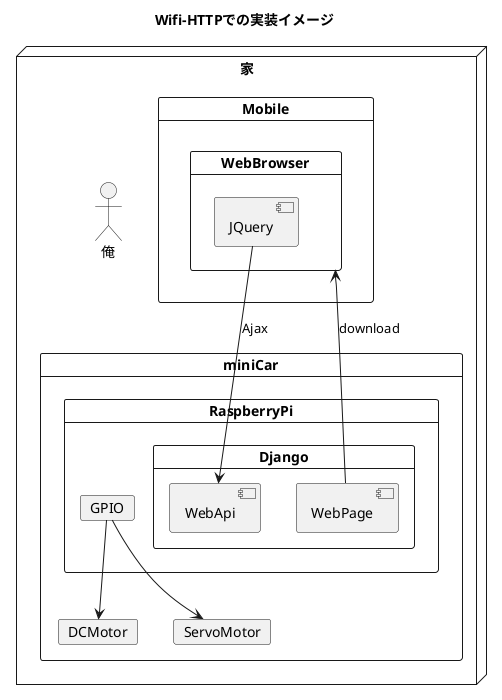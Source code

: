 @startuml image
title Wifi-HTTPでの実装イメージ
node 家{
    actor 俺
    card Mobile{
        card WebBrowser{
            component JQuery
        }
    }
    card miniCar{
        card RaspberryPi{
            Card Django{
                component WebPage
                component WebApi
            }
            card GPIO
        }
        card DCMotor 
        card ServoMotor
        GPIO-->DCMotor
        GPIO-->ServoMotor
    }
}
WebPage-->WebBrowser:download
JQuery-->WebApi:Ajax
@enduml
